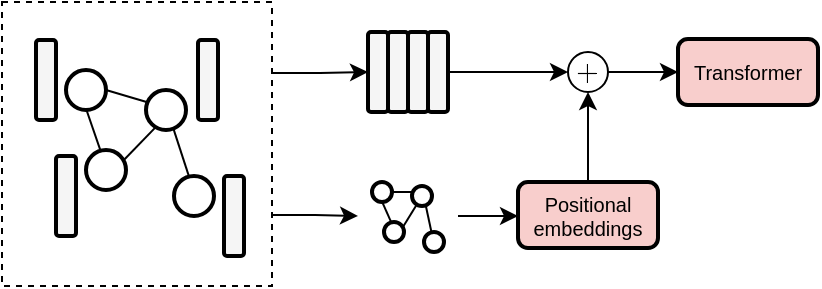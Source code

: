 <mxfile version="24.2.5" type="device">
  <diagram name="Pagina-1" id="k3K6BZ3L2mx6yBxklab1">
    <mxGraphModel dx="723" dy="261" grid="1" gridSize="10" guides="1" tooltips="1" connect="1" arrows="1" fold="1" page="1" pageScale="1" pageWidth="1500" pageHeight="500" math="1" shadow="0">
      <root>
        <mxCell id="0" />
        <mxCell id="1" parent="0" />
        <mxCell id="dX8lTEdt8kgIvqNtZWJJ-2" style="rounded=0;orthogonalLoop=1;jettySize=auto;html=1;exitX=1;exitY=0.5;exitDx=0;exitDy=0;entryX=0.036;entryY=0.306;entryDx=0;entryDy=0;endArrow=none;endFill=0;entryPerimeter=0;" edge="1" parent="1" source="dX8lTEdt8kgIvqNtZWJJ-3" target="dX8lTEdt8kgIvqNtZWJJ-5">
          <mxGeometry relative="1" as="geometry" />
        </mxCell>
        <mxCell id="dX8lTEdt8kgIvqNtZWJJ-3" value="" style="ellipse;whiteSpace=wrap;html=1;aspect=fixed;strokeWidth=2;" vertex="1" parent="1">
          <mxGeometry x="584" y="162" width="20" height="20" as="geometry" />
        </mxCell>
        <mxCell id="dX8lTEdt8kgIvqNtZWJJ-4" value="" style="ellipse;whiteSpace=wrap;html=1;aspect=fixed;strokeWidth=2;" vertex="1" parent="1">
          <mxGeometry x="594" y="202" width="20" height="20" as="geometry" />
        </mxCell>
        <mxCell id="dX8lTEdt8kgIvqNtZWJJ-5" value="" style="ellipse;whiteSpace=wrap;html=1;aspect=fixed;strokeWidth=2;" vertex="1" parent="1">
          <mxGeometry x="624" y="172" width="20" height="20" as="geometry" />
        </mxCell>
        <mxCell id="dX8lTEdt8kgIvqNtZWJJ-6" value="" style="ellipse;whiteSpace=wrap;html=1;aspect=fixed;strokeWidth=2;" vertex="1" parent="1">
          <mxGeometry x="638" y="215" width="20" height="20" as="geometry" />
        </mxCell>
        <mxCell id="dX8lTEdt8kgIvqNtZWJJ-7" style="rounded=0;orthogonalLoop=1;jettySize=auto;html=1;exitX=0.519;exitY=1.018;exitDx=0;exitDy=0;entryX=0.358;entryY=0.004;entryDx=0;entryDy=0;endArrow=none;endFill=0;entryPerimeter=0;exitPerimeter=0;" edge="1" parent="1" source="dX8lTEdt8kgIvqNtZWJJ-3" target="dX8lTEdt8kgIvqNtZWJJ-4">
          <mxGeometry relative="1" as="geometry">
            <mxPoint x="614" y="182" as="sourcePoint" />
            <mxPoint x="635" y="188" as="targetPoint" />
          </mxGeometry>
        </mxCell>
        <mxCell id="dX8lTEdt8kgIvqNtZWJJ-8" style="rounded=0;orthogonalLoop=1;jettySize=auto;html=1;exitX=0.947;exitY=0.251;exitDx=0;exitDy=0;entryX=0.225;entryY=0.946;entryDx=0;entryDy=0;endArrow=none;endFill=0;entryPerimeter=0;exitPerimeter=0;" edge="1" parent="1" source="dX8lTEdt8kgIvqNtZWJJ-4" target="dX8lTEdt8kgIvqNtZWJJ-5">
          <mxGeometry relative="1" as="geometry">
            <mxPoint x="624" y="192" as="sourcePoint" />
            <mxPoint x="645" y="198" as="targetPoint" />
          </mxGeometry>
        </mxCell>
        <mxCell id="dX8lTEdt8kgIvqNtZWJJ-9" style="rounded=0;orthogonalLoop=1;jettySize=auto;html=1;exitX=0.691;exitY=0.985;exitDx=0;exitDy=0;entryX=0.378;entryY=0.022;entryDx=0;entryDy=0;endArrow=none;endFill=0;entryPerimeter=0;exitPerimeter=0;" edge="1" parent="1" source="dX8lTEdt8kgIvqNtZWJJ-5" target="dX8lTEdt8kgIvqNtZWJJ-6">
          <mxGeometry relative="1" as="geometry">
            <mxPoint x="634" y="166" as="sourcePoint" />
            <mxPoint x="655" y="172" as="targetPoint" />
          </mxGeometry>
        </mxCell>
        <mxCell id="dX8lTEdt8kgIvqNtZWJJ-10" value="" style="rounded=1;whiteSpace=wrap;html=1;rotation=90;fillColor=#f5f5f5;fontColor=#333333;strokeColor=default;strokeWidth=2;" vertex="1" parent="1">
          <mxGeometry x="554" y="162" width="40" height="10" as="geometry" />
        </mxCell>
        <mxCell id="dX8lTEdt8kgIvqNtZWJJ-11" value="" style="rounded=1;whiteSpace=wrap;html=1;rotation=90;fillColor=#f5f5f5;fontColor=#333333;strokeColor=default;strokeWidth=2;" vertex="1" parent="1">
          <mxGeometry x="564" y="220" width="40" height="10" as="geometry" />
        </mxCell>
        <mxCell id="dX8lTEdt8kgIvqNtZWJJ-12" value="" style="rounded=1;whiteSpace=wrap;html=1;rotation=90;fillColor=#f5f5f5;fontColor=#333333;strokeColor=default;strokeWidth=2;" vertex="1" parent="1">
          <mxGeometry x="635" y="162" width="40" height="10" as="geometry" />
        </mxCell>
        <mxCell id="dX8lTEdt8kgIvqNtZWJJ-13" value="" style="rounded=1;whiteSpace=wrap;html=1;rotation=90;fillColor=#f5f5f5;fontColor=#333333;strokeColor=default;strokeWidth=2;" vertex="1" parent="1">
          <mxGeometry x="648" y="230" width="40" height="10" as="geometry" />
        </mxCell>
        <mxCell id="dX8lTEdt8kgIvqNtZWJJ-14" value="" style="rounded=1;whiteSpace=wrap;html=1;rotation=90;fillColor=#f5f5f5;fontColor=#333333;strokeColor=default;strokeWidth=2;" vertex="1" parent="1">
          <mxGeometry x="720" y="158" width="40" height="10" as="geometry" />
        </mxCell>
        <mxCell id="dX8lTEdt8kgIvqNtZWJJ-15" value="" style="rounded=1;whiteSpace=wrap;html=1;rotation=90;fillColor=#f5f5f5;fontColor=#333333;strokeColor=default;strokeWidth=2;" vertex="1" parent="1">
          <mxGeometry x="730" y="158" width="40" height="10" as="geometry" />
        </mxCell>
        <mxCell id="dX8lTEdt8kgIvqNtZWJJ-16" value="" style="rounded=1;whiteSpace=wrap;html=1;rotation=90;fillColor=#f5f5f5;fontColor=#333333;strokeColor=default;strokeWidth=2;" vertex="1" parent="1">
          <mxGeometry x="740" y="158" width="40" height="10" as="geometry" />
        </mxCell>
        <mxCell id="dX8lTEdt8kgIvqNtZWJJ-44" style="edgeStyle=orthogonalEdgeStyle;rounded=0;orthogonalLoop=1;jettySize=auto;html=1;exitX=0.5;exitY=0;exitDx=0;exitDy=0;entryX=0;entryY=0.5;entryDx=0;entryDy=0;" edge="1" parent="1" source="dX8lTEdt8kgIvqNtZWJJ-17" target="dX8lTEdt8kgIvqNtZWJJ-36">
          <mxGeometry relative="1" as="geometry" />
        </mxCell>
        <mxCell id="dX8lTEdt8kgIvqNtZWJJ-17" value="" style="rounded=1;whiteSpace=wrap;html=1;rotation=90;fillColor=#f5f5f5;fontColor=#333333;strokeColor=default;strokeWidth=2;" vertex="1" parent="1">
          <mxGeometry x="750" y="158" width="40" height="10" as="geometry" />
        </mxCell>
        <mxCell id="dX8lTEdt8kgIvqNtZWJJ-27" style="rounded=0;orthogonalLoop=1;jettySize=auto;html=1;exitX=1;exitY=0.5;exitDx=0;exitDy=0;entryX=0.036;entryY=0.306;entryDx=0;entryDy=0;endArrow=none;endFill=0;entryPerimeter=0;" edge="1" parent="1" source="dX8lTEdt8kgIvqNtZWJJ-28" target="dX8lTEdt8kgIvqNtZWJJ-30">
          <mxGeometry relative="1" as="geometry" />
        </mxCell>
        <mxCell id="dX8lTEdt8kgIvqNtZWJJ-28" value="" style="ellipse;whiteSpace=wrap;html=1;aspect=fixed;strokeWidth=2;" vertex="1" parent="1">
          <mxGeometry x="737" y="218" width="10" height="10" as="geometry" />
        </mxCell>
        <mxCell id="dX8lTEdt8kgIvqNtZWJJ-29" value="" style="ellipse;whiteSpace=wrap;html=1;aspect=fixed;strokeWidth=2;" vertex="1" parent="1">
          <mxGeometry x="743" y="238" width="10" height="10" as="geometry" />
        </mxCell>
        <mxCell id="dX8lTEdt8kgIvqNtZWJJ-30" value="" style="ellipse;whiteSpace=wrap;html=1;aspect=fixed;strokeWidth=2;" vertex="1" parent="1">
          <mxGeometry x="757" y="220" width="10" height="10" as="geometry" />
        </mxCell>
        <mxCell id="dX8lTEdt8kgIvqNtZWJJ-31" value="" style="ellipse;whiteSpace=wrap;html=1;aspect=fixed;strokeWidth=2;" vertex="1" parent="1">
          <mxGeometry x="763" y="243" width="10" height="10" as="geometry" />
        </mxCell>
        <mxCell id="dX8lTEdt8kgIvqNtZWJJ-32" style="rounded=0;orthogonalLoop=1;jettySize=auto;html=1;exitX=0.519;exitY=1.018;exitDx=0;exitDy=0;entryX=0.358;entryY=0.004;entryDx=0;entryDy=0;endArrow=none;endFill=0;entryPerimeter=0;exitPerimeter=0;" edge="1" parent="1" source="dX8lTEdt8kgIvqNtZWJJ-28" target="dX8lTEdt8kgIvqNtZWJJ-29">
          <mxGeometry relative="1" as="geometry">
            <mxPoint x="756" y="232" as="sourcePoint" />
            <mxPoint x="777" y="238" as="targetPoint" />
          </mxGeometry>
        </mxCell>
        <mxCell id="dX8lTEdt8kgIvqNtZWJJ-33" style="rounded=0;orthogonalLoop=1;jettySize=auto;html=1;exitX=0.947;exitY=0.251;exitDx=0;exitDy=0;entryX=0.225;entryY=0.946;entryDx=0;entryDy=0;endArrow=none;endFill=0;entryPerimeter=0;exitPerimeter=0;" edge="1" parent="1" source="dX8lTEdt8kgIvqNtZWJJ-29" target="dX8lTEdt8kgIvqNtZWJJ-30">
          <mxGeometry relative="1" as="geometry">
            <mxPoint x="766" y="242" as="sourcePoint" />
            <mxPoint x="787" y="248" as="targetPoint" />
          </mxGeometry>
        </mxCell>
        <mxCell id="dX8lTEdt8kgIvqNtZWJJ-34" style="rounded=0;orthogonalLoop=1;jettySize=auto;html=1;exitX=0.691;exitY=0.985;exitDx=0;exitDy=0;entryX=0.378;entryY=0.022;entryDx=0;entryDy=0;endArrow=none;endFill=0;entryPerimeter=0;exitPerimeter=0;" edge="1" parent="1" source="dX8lTEdt8kgIvqNtZWJJ-30" target="dX8lTEdt8kgIvqNtZWJJ-31">
          <mxGeometry relative="1" as="geometry">
            <mxPoint x="776" y="216" as="sourcePoint" />
            <mxPoint x="797" y="222" as="targetPoint" />
          </mxGeometry>
        </mxCell>
        <mxCell id="dX8lTEdt8kgIvqNtZWJJ-50" value="" style="edgeStyle=orthogonalEdgeStyle;rounded=0;orthogonalLoop=1;jettySize=auto;html=1;" edge="1" parent="1" source="dX8lTEdt8kgIvqNtZWJJ-35" target="dX8lTEdt8kgIvqNtZWJJ-36">
          <mxGeometry relative="1" as="geometry" />
        </mxCell>
        <mxCell id="dX8lTEdt8kgIvqNtZWJJ-35" value="Positional embeddings" style="rounded=1;whiteSpace=wrap;html=1;fillColor=#f8cecc;strokeColor=default;strokeWidth=2;fontSize=10;" vertex="1" parent="1">
          <mxGeometry x="810" y="218" width="70" height="33" as="geometry" />
        </mxCell>
        <mxCell id="dX8lTEdt8kgIvqNtZWJJ-45" style="edgeStyle=orthogonalEdgeStyle;rounded=0;orthogonalLoop=1;jettySize=auto;html=1;exitX=1;exitY=0.5;exitDx=0;exitDy=0;entryX=0;entryY=0.5;entryDx=0;entryDy=0;" edge="1" parent="1" source="dX8lTEdt8kgIvqNtZWJJ-36" target="dX8lTEdt8kgIvqNtZWJJ-42">
          <mxGeometry relative="1" as="geometry" />
        </mxCell>
        <mxCell id="dX8lTEdt8kgIvqNtZWJJ-36" value="$$+$$" style="ellipse;whiteSpace=wrap;html=1;aspect=fixed;strokeWidth=1;" vertex="1" parent="1">
          <mxGeometry x="835" y="153" width="20" height="20" as="geometry" />
        </mxCell>
        <mxCell id="dX8lTEdt8kgIvqNtZWJJ-43" style="edgeStyle=orthogonalEdgeStyle;rounded=0;orthogonalLoop=1;jettySize=auto;html=1;exitX=1;exitY=0.25;exitDx=0;exitDy=0;entryX=0.5;entryY=1;entryDx=0;entryDy=0;" edge="1" parent="1" source="dX8lTEdt8kgIvqNtZWJJ-37" target="dX8lTEdt8kgIvqNtZWJJ-14">
          <mxGeometry relative="1" as="geometry" />
        </mxCell>
        <mxCell id="dX8lTEdt8kgIvqNtZWJJ-48" style="edgeStyle=orthogonalEdgeStyle;rounded=0;orthogonalLoop=1;jettySize=auto;html=1;exitX=1;exitY=0.75;exitDx=0;exitDy=0;entryX=0;entryY=0.5;entryDx=0;entryDy=0;" edge="1" parent="1" source="dX8lTEdt8kgIvqNtZWJJ-37" target="dX8lTEdt8kgIvqNtZWJJ-46">
          <mxGeometry relative="1" as="geometry" />
        </mxCell>
        <mxCell id="dX8lTEdt8kgIvqNtZWJJ-37" value="" style="rounded=0;whiteSpace=wrap;html=1;fillColor=none;dashed=1;" vertex="1" parent="1">
          <mxGeometry x="552" y="128" width="135" height="142" as="geometry" />
        </mxCell>
        <mxCell id="dX8lTEdt8kgIvqNtZWJJ-42" value="Transformer" style="rounded=1;whiteSpace=wrap;html=1;fillColor=#f8cecc;strokeColor=default;strokeWidth=2;fontSize=10;" vertex="1" parent="1">
          <mxGeometry x="890" y="146.5" width="70" height="33" as="geometry" />
        </mxCell>
        <mxCell id="dX8lTEdt8kgIvqNtZWJJ-49" style="edgeStyle=orthogonalEdgeStyle;rounded=0;orthogonalLoop=1;jettySize=auto;html=1;exitX=1;exitY=0.5;exitDx=0;exitDy=0;entryX=0;entryY=0.5;entryDx=0;entryDy=0;" edge="1" parent="1" source="dX8lTEdt8kgIvqNtZWJJ-46" target="dX8lTEdt8kgIvqNtZWJJ-35">
          <mxGeometry relative="1" as="geometry" />
        </mxCell>
        <mxCell id="dX8lTEdt8kgIvqNtZWJJ-46" value="" style="rounded=0;whiteSpace=wrap;html=1;fillColor=none;dashed=1;strokeColor=none;" vertex="1" parent="1">
          <mxGeometry x="730" y="208" width="50" height="54" as="geometry" />
        </mxCell>
      </root>
    </mxGraphModel>
  </diagram>
</mxfile>
